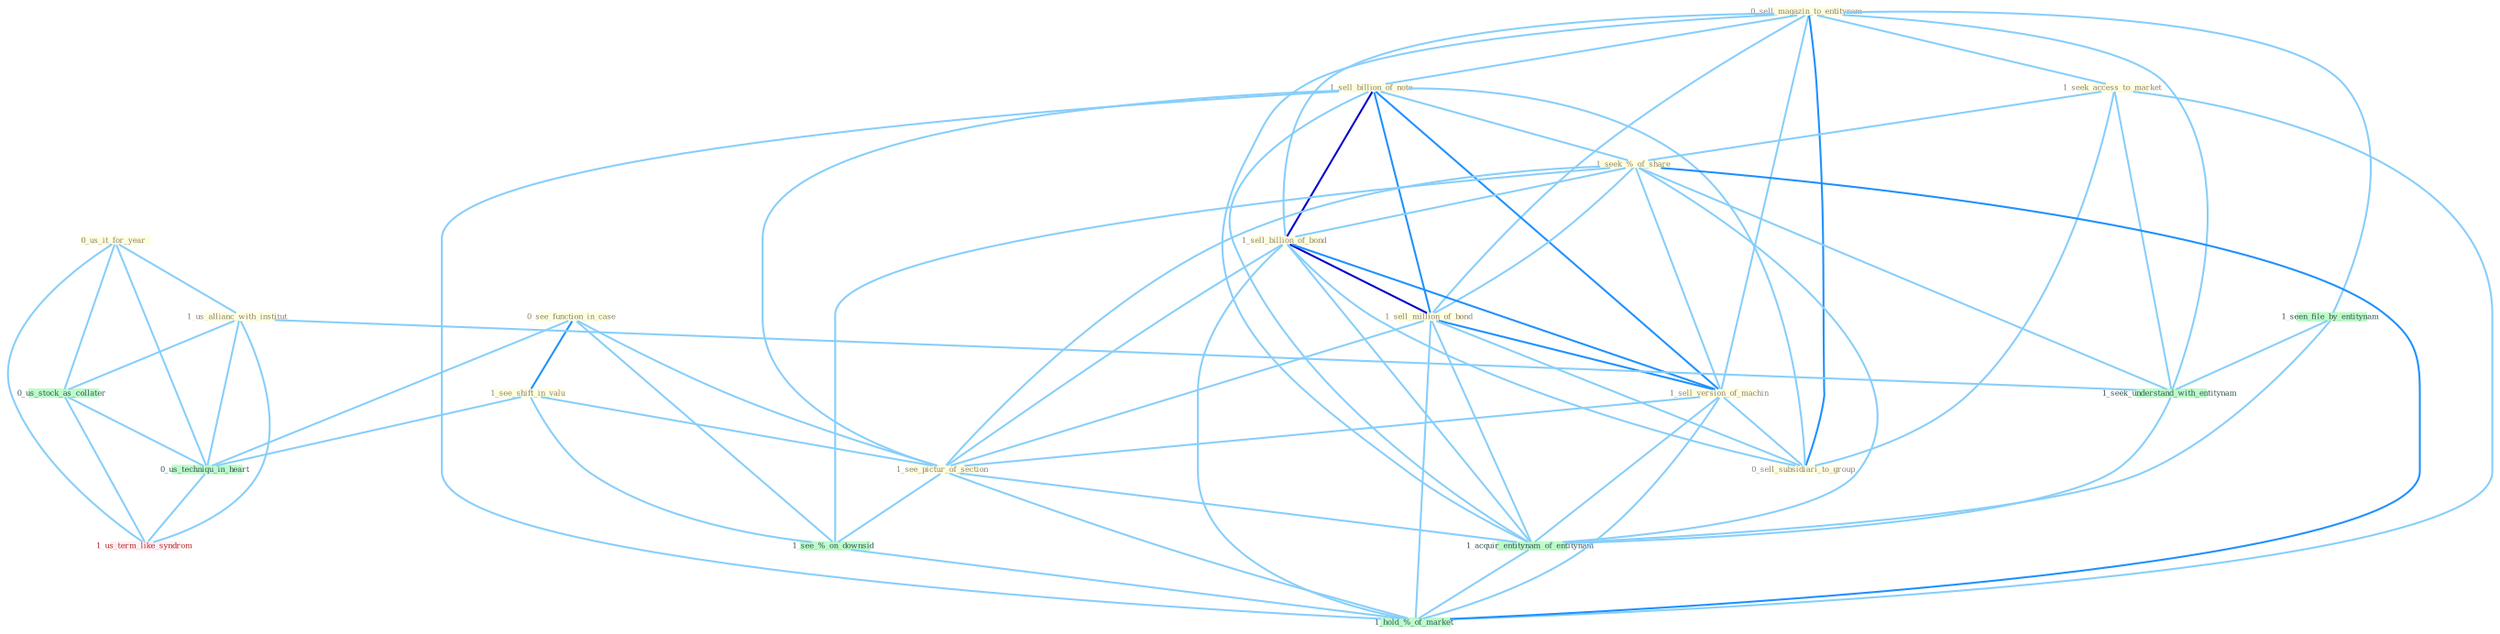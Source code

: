 Graph G{ 
    node
    [shape=polygon,style=filled,width=.5,height=.06,color="#BDFCC9",fixedsize=true,fontsize=4,
    fontcolor="#2f4f4f"];
    {node
    [color="#ffffe0", fontcolor="#8b7d6b"] "0_us_it_for_year " "0_see_function_in_case " "0_sell_magazin_to_entitynam " "1_sell_billion_of_note " "1_see_shift_in_valu " "1_seek_access_to_market " "1_seek_%_of_share " "1_sell_billion_of_bond " "1_sell_million_of_bond " "1_sell_version_of_machin " "0_sell_subsidiari_to_group " "1_us_allianc_with_institut " "1_see_pictur_of_section "}
{node [color="#fff0f5", fontcolor="#b22222"] "1_us_term_like_syndrom "}
edge [color="#B0E2FF"];

	"0_us_it_for_year " -- "1_us_allianc_with_institut " [w="1", color="#87cefa" ];
	"0_us_it_for_year " -- "0_us_stock_as_collater " [w="1", color="#87cefa" ];
	"0_us_it_for_year " -- "0_us_techniqu_in_heart " [w="1", color="#87cefa" ];
	"0_us_it_for_year " -- "1_us_term_like_syndrom " [w="1", color="#87cefa" ];
	"0_see_function_in_case " -- "1_see_shift_in_valu " [w="2", color="#1e90ff" , len=0.8];
	"0_see_function_in_case " -- "1_see_pictur_of_section " [w="1", color="#87cefa" ];
	"0_see_function_in_case " -- "0_us_techniqu_in_heart " [w="1", color="#87cefa" ];
	"0_see_function_in_case " -- "1_see_%_on_downsid " [w="1", color="#87cefa" ];
	"0_sell_magazin_to_entitynam " -- "1_sell_billion_of_note " [w="1", color="#87cefa" ];
	"0_sell_magazin_to_entitynam " -- "1_seek_access_to_market " [w="1", color="#87cefa" ];
	"0_sell_magazin_to_entitynam " -- "1_sell_billion_of_bond " [w="1", color="#87cefa" ];
	"0_sell_magazin_to_entitynam " -- "1_sell_million_of_bond " [w="1", color="#87cefa" ];
	"0_sell_magazin_to_entitynam " -- "1_sell_version_of_machin " [w="1", color="#87cefa" ];
	"0_sell_magazin_to_entitynam " -- "0_sell_subsidiari_to_group " [w="2", color="#1e90ff" , len=0.8];
	"0_sell_magazin_to_entitynam " -- "1_seen_file_by_entitynam " [w="1", color="#87cefa" ];
	"0_sell_magazin_to_entitynam " -- "1_seek_understand_with_entitynam " [w="1", color="#87cefa" ];
	"0_sell_magazin_to_entitynam " -- "1_acquir_entitynam_of_entitynam " [w="1", color="#87cefa" ];
	"1_sell_billion_of_note " -- "1_seek_%_of_share " [w="1", color="#87cefa" ];
	"1_sell_billion_of_note " -- "1_sell_billion_of_bond " [w="3", color="#0000cd" , len=0.6];
	"1_sell_billion_of_note " -- "1_sell_million_of_bond " [w="2", color="#1e90ff" , len=0.8];
	"1_sell_billion_of_note " -- "1_sell_version_of_machin " [w="2", color="#1e90ff" , len=0.8];
	"1_sell_billion_of_note " -- "0_sell_subsidiari_to_group " [w="1", color="#87cefa" ];
	"1_sell_billion_of_note " -- "1_see_pictur_of_section " [w="1", color="#87cefa" ];
	"1_sell_billion_of_note " -- "1_acquir_entitynam_of_entitynam " [w="1", color="#87cefa" ];
	"1_sell_billion_of_note " -- "1_hold_%_of_market " [w="1", color="#87cefa" ];
	"1_see_shift_in_valu " -- "1_see_pictur_of_section " [w="1", color="#87cefa" ];
	"1_see_shift_in_valu " -- "0_us_techniqu_in_heart " [w="1", color="#87cefa" ];
	"1_see_shift_in_valu " -- "1_see_%_on_downsid " [w="1", color="#87cefa" ];
	"1_seek_access_to_market " -- "1_seek_%_of_share " [w="1", color="#87cefa" ];
	"1_seek_access_to_market " -- "0_sell_subsidiari_to_group " [w="1", color="#87cefa" ];
	"1_seek_access_to_market " -- "1_seek_understand_with_entitynam " [w="1", color="#87cefa" ];
	"1_seek_access_to_market " -- "1_hold_%_of_market " [w="1", color="#87cefa" ];
	"1_seek_%_of_share " -- "1_sell_billion_of_bond " [w="1", color="#87cefa" ];
	"1_seek_%_of_share " -- "1_sell_million_of_bond " [w="1", color="#87cefa" ];
	"1_seek_%_of_share " -- "1_sell_version_of_machin " [w="1", color="#87cefa" ];
	"1_seek_%_of_share " -- "1_see_pictur_of_section " [w="1", color="#87cefa" ];
	"1_seek_%_of_share " -- "1_seek_understand_with_entitynam " [w="1", color="#87cefa" ];
	"1_seek_%_of_share " -- "1_acquir_entitynam_of_entitynam " [w="1", color="#87cefa" ];
	"1_seek_%_of_share " -- "1_see_%_on_downsid " [w="1", color="#87cefa" ];
	"1_seek_%_of_share " -- "1_hold_%_of_market " [w="2", color="#1e90ff" , len=0.8];
	"1_sell_billion_of_bond " -- "1_sell_million_of_bond " [w="3", color="#0000cd" , len=0.6];
	"1_sell_billion_of_bond " -- "1_sell_version_of_machin " [w="2", color="#1e90ff" , len=0.8];
	"1_sell_billion_of_bond " -- "0_sell_subsidiari_to_group " [w="1", color="#87cefa" ];
	"1_sell_billion_of_bond " -- "1_see_pictur_of_section " [w="1", color="#87cefa" ];
	"1_sell_billion_of_bond " -- "1_acquir_entitynam_of_entitynam " [w="1", color="#87cefa" ];
	"1_sell_billion_of_bond " -- "1_hold_%_of_market " [w="1", color="#87cefa" ];
	"1_sell_million_of_bond " -- "1_sell_version_of_machin " [w="2", color="#1e90ff" , len=0.8];
	"1_sell_million_of_bond " -- "0_sell_subsidiari_to_group " [w="1", color="#87cefa" ];
	"1_sell_million_of_bond " -- "1_see_pictur_of_section " [w="1", color="#87cefa" ];
	"1_sell_million_of_bond " -- "1_acquir_entitynam_of_entitynam " [w="1", color="#87cefa" ];
	"1_sell_million_of_bond " -- "1_hold_%_of_market " [w="1", color="#87cefa" ];
	"1_sell_version_of_machin " -- "0_sell_subsidiari_to_group " [w="1", color="#87cefa" ];
	"1_sell_version_of_machin " -- "1_see_pictur_of_section " [w="1", color="#87cefa" ];
	"1_sell_version_of_machin " -- "1_acquir_entitynam_of_entitynam " [w="1", color="#87cefa" ];
	"1_sell_version_of_machin " -- "1_hold_%_of_market " [w="1", color="#87cefa" ];
	"1_us_allianc_with_institut " -- "0_us_stock_as_collater " [w="1", color="#87cefa" ];
	"1_us_allianc_with_institut " -- "1_seek_understand_with_entitynam " [w="1", color="#87cefa" ];
	"1_us_allianc_with_institut " -- "0_us_techniqu_in_heart " [w="1", color="#87cefa" ];
	"1_us_allianc_with_institut " -- "1_us_term_like_syndrom " [w="1", color="#87cefa" ];
	"1_see_pictur_of_section " -- "1_acquir_entitynam_of_entitynam " [w="1", color="#87cefa" ];
	"1_see_pictur_of_section " -- "1_see_%_on_downsid " [w="1", color="#87cefa" ];
	"1_see_pictur_of_section " -- "1_hold_%_of_market " [w="1", color="#87cefa" ];
	"1_seen_file_by_entitynam " -- "1_seek_understand_with_entitynam " [w="1", color="#87cefa" ];
	"1_seen_file_by_entitynam " -- "1_acquir_entitynam_of_entitynam " [w="1", color="#87cefa" ];
	"0_us_stock_as_collater " -- "0_us_techniqu_in_heart " [w="1", color="#87cefa" ];
	"0_us_stock_as_collater " -- "1_us_term_like_syndrom " [w="1", color="#87cefa" ];
	"1_seek_understand_with_entitynam " -- "1_acquir_entitynam_of_entitynam " [w="1", color="#87cefa" ];
	"1_acquir_entitynam_of_entitynam " -- "1_hold_%_of_market " [w="1", color="#87cefa" ];
	"0_us_techniqu_in_heart " -- "1_us_term_like_syndrom " [w="1", color="#87cefa" ];
	"1_see_%_on_downsid " -- "1_hold_%_of_market " [w="1", color="#87cefa" ];
}